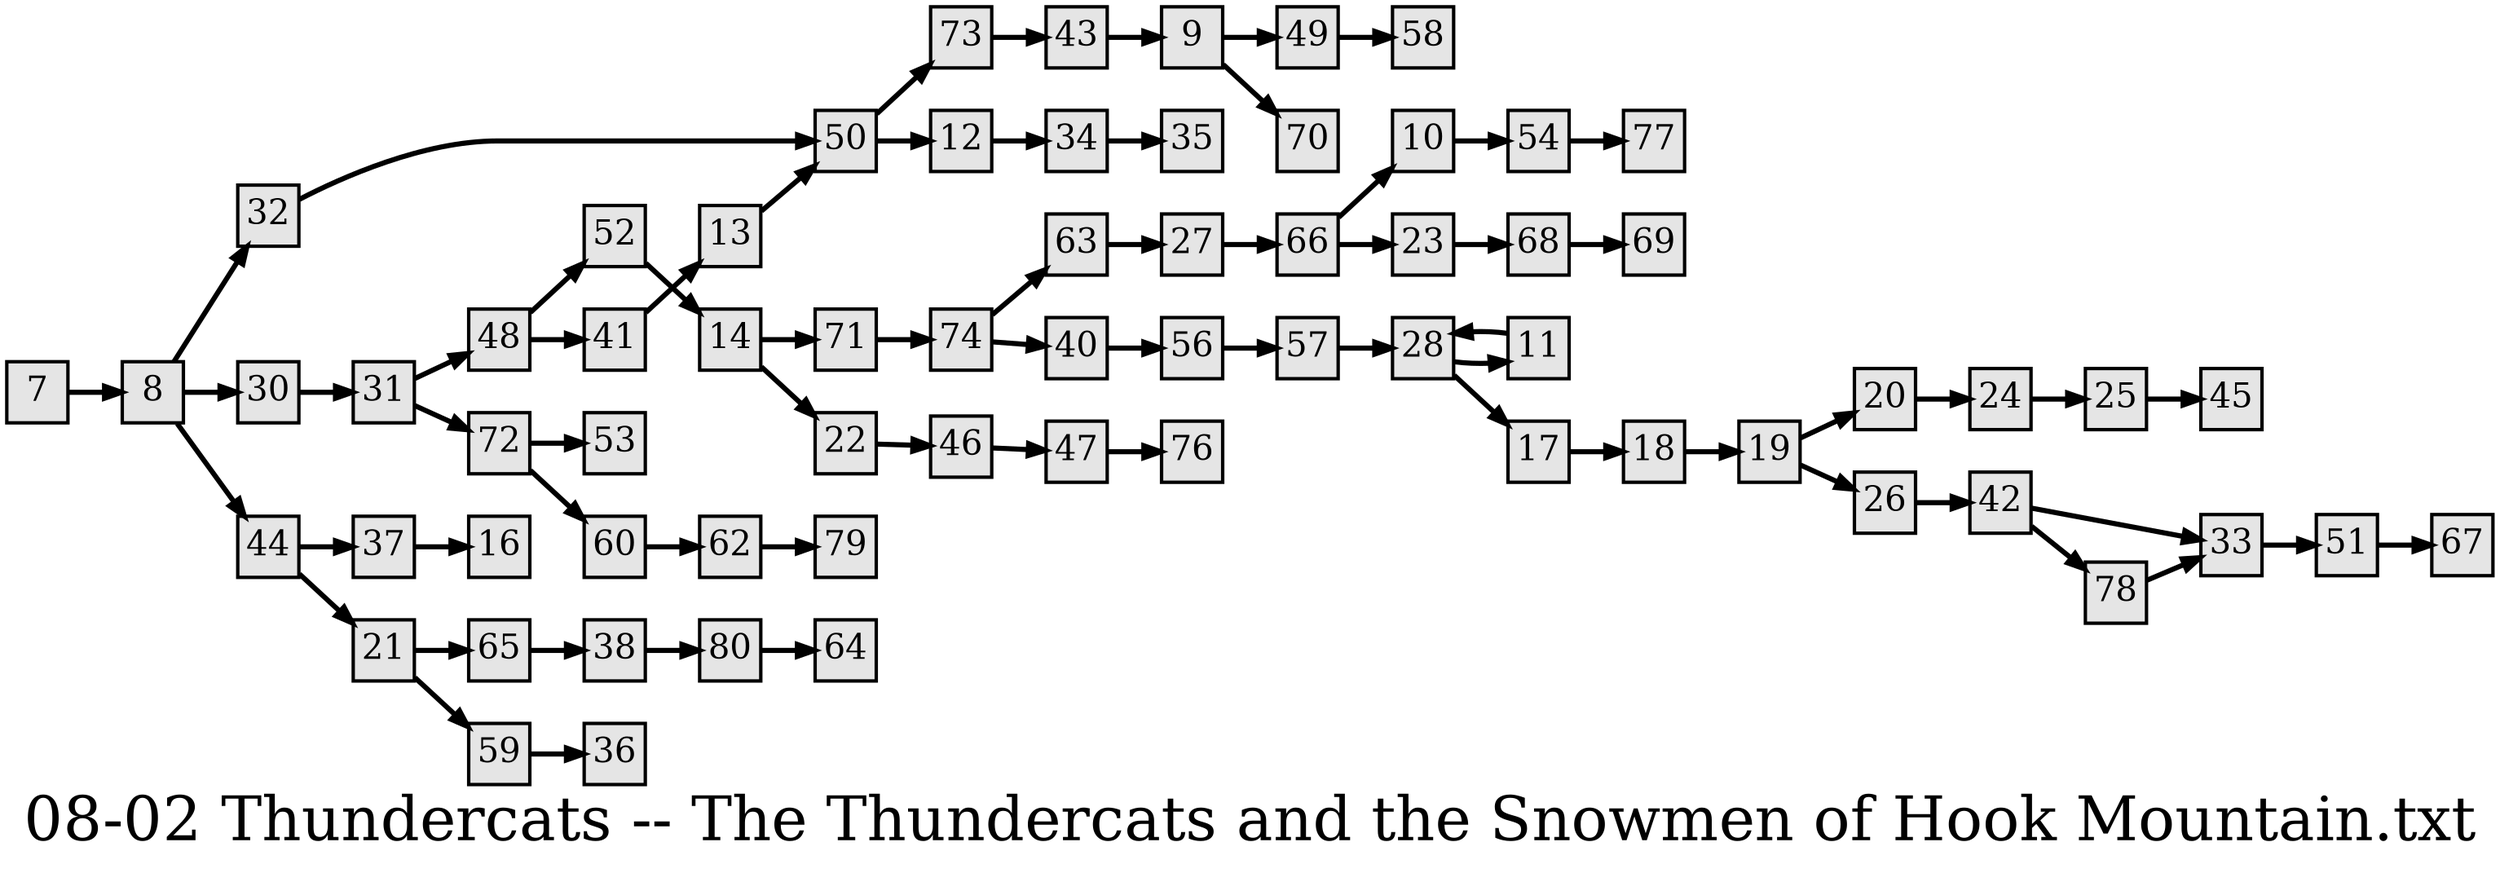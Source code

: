 digraph g{
  graph [ label="08-02 Thundercats -- The Thundercats and the Snowmen of Hook Mountain.txt" rankdir=LR, ordering=out, fontsize=36, nodesep="0.35", ranksep="0.45"];
  node  [shape=rect, penwidth=2, fontsize=20, style=filled, fillcolor=grey90, margin="0,0", labelfloat=true, regular=true, fixedsize=true];
  edge  [labelfloat=true, penwidth=3, fontsize=12];
  7 -> 8;
  8 -> 32;
  8 -> 30;
  8 -> 44;
  9 -> 49;
  9 -> 70;
  10 -> 54;
  11 -> 28;
  12 -> 34;
  13 -> 50;
  14 -> 71;
  14 -> 22;
  17 -> 18;
  18 -> 19;
  19 -> 20;
  19 -> 26;
  20 -> 24;
  21 -> 65;
  21 -> 59;
  22 -> 46;
  23 -> 68;
  24 -> 25;
  25 -> 45;
  26 -> 42;
  27 -> 66;
  28 -> 11;
  28 -> 17;
  30 -> 31;
  31 -> 48;
  31 -> 72;
  32 -> 50;
  33 -> 51;
  34 -> 35;
  37 -> 16;
  38 -> 80;
  40 -> 56;
  41 -> 13;
  42 -> 33;
  42 -> 78;
  43 -> 9;
  44 -> 37;
  44 -> 21;
  46 -> 47;
  47 -> 76;
  48 -> 52;
  48 -> 41;
  49 -> 58;
  50 -> 73;
  50 -> 12;
  51 -> 67;
  52 -> 14;
  54 -> 77;
  56 -> 57;
  57 -> 28;
  59 -> 36;
  60 -> 62;
  62 -> 79;
  63 -> 27;
  65 -> 38;
  66 -> 10;
  66 -> 23;
  68 -> 69;
  71 -> 74;
  72 -> 53;
  72 -> 60;
  73 -> 43;
  74 -> 63;
  74 -> 40;
  78 -> 33;
  80 -> 64;
}

